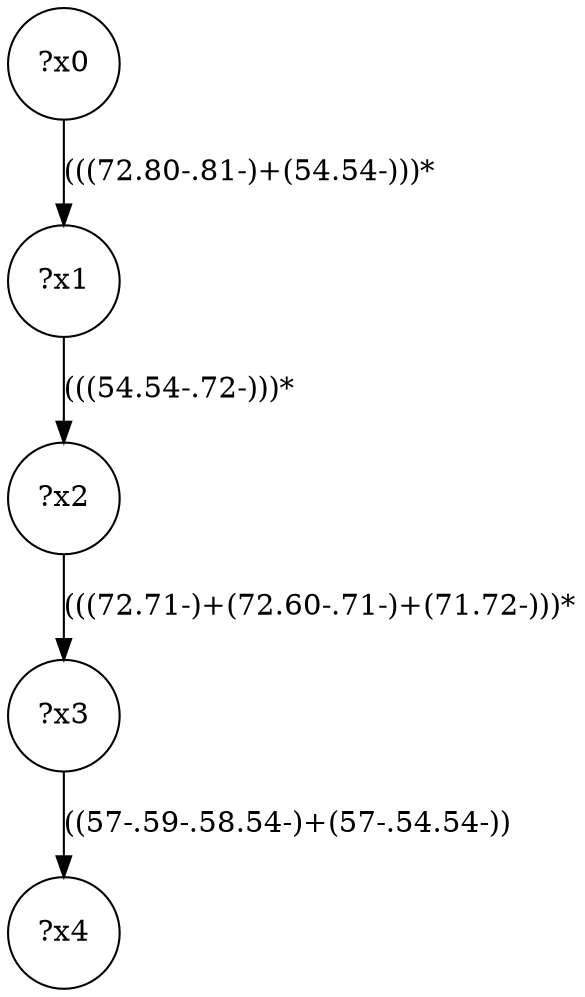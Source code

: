 digraph g {
	x0 [shape=circle, label="?x0"];
	x1 [shape=circle, label="?x1"];
	x0 -> x1 [label="(((72.80-.81-)+(54.54-)))*"];
	x2 [shape=circle, label="?x2"];
	x1 -> x2 [label="(((54.54-.72-)))*"];
	x3 [shape=circle, label="?x3"];
	x2 -> x3 [label="(((72.71-)+(72.60-.71-)+(71.72-)))*"];
	x4 [shape=circle, label="?x4"];
	x3 -> x4 [label="((57-.59-.58.54-)+(57-.54.54-))"];
}
